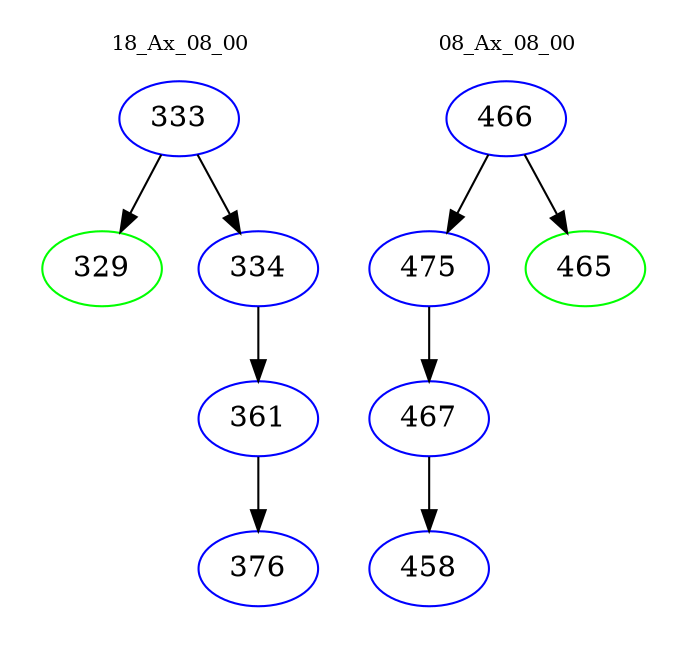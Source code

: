 digraph{
subgraph cluster_0 {
color = white
label = "18_Ax_08_00";
fontsize=10;
T0_333 [label="333", color="blue"]
T0_333 -> T0_329 [color="black"]
T0_329 [label="329", color="green"]
T0_333 -> T0_334 [color="black"]
T0_334 [label="334", color="blue"]
T0_334 -> T0_361 [color="black"]
T0_361 [label="361", color="blue"]
T0_361 -> T0_376 [color="black"]
T0_376 [label="376", color="blue"]
}
subgraph cluster_1 {
color = white
label = "08_Ax_08_00";
fontsize=10;
T1_466 [label="466", color="blue"]
T1_466 -> T1_475 [color="black"]
T1_475 [label="475", color="blue"]
T1_475 -> T1_467 [color="black"]
T1_467 [label="467", color="blue"]
T1_467 -> T1_458 [color="black"]
T1_458 [label="458", color="blue"]
T1_466 -> T1_465 [color="black"]
T1_465 [label="465", color="green"]
}
}
